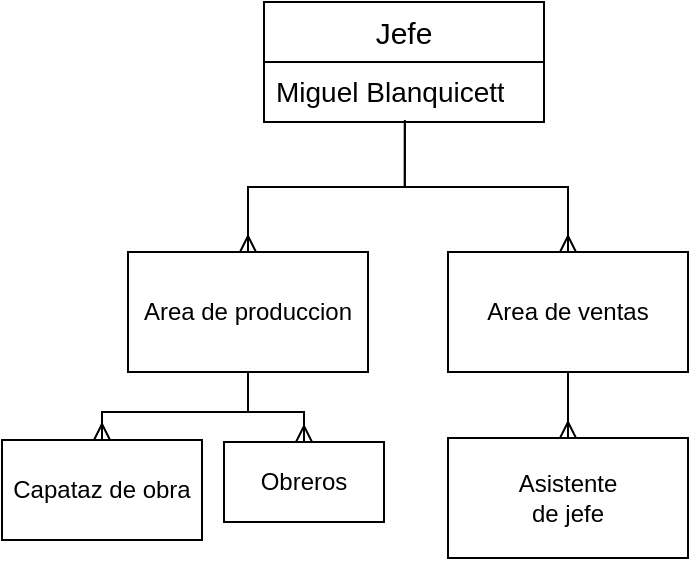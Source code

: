 <mxfile version="21.4.0" type="github">
  <diagram id="R2lEEEUBdFMjLlhIrx00" name="Page-1">
    <mxGraphModel dx="794" dy="345" grid="1" gridSize="10" guides="1" tooltips="1" connect="1" arrows="1" fold="1" page="1" pageScale="1" pageWidth="850" pageHeight="1100" math="0" shadow="0" extFonts="Permanent Marker^https://fonts.googleapis.com/css?family=Permanent+Marker">
      <root>
        <mxCell id="0" />
        <mxCell id="1" parent="0" />
        <mxCell id="fd2rfv2mPa3jeMTykctJ-2" value="&lt;font style=&quot;font-size: 15px;&quot;&gt;Jefe&lt;/font&gt;" style="swimlane;fontStyle=0;childLayout=stackLayout;horizontal=1;startSize=30;horizontalStack=0;resizeParent=1;resizeParentMax=0;resizeLast=0;collapsible=1;marginBottom=0;whiteSpace=wrap;html=1;" vertex="1" parent="1">
          <mxGeometry x="407" y="201" width="140" height="60" as="geometry">
            <mxRectangle x="394" y="190" width="90" height="30" as="alternateBounds" />
          </mxGeometry>
        </mxCell>
        <mxCell id="fd2rfv2mPa3jeMTykctJ-3" value="Miguel Blanquicett" style="text;strokeColor=none;fillColor=none;align=left;verticalAlign=middle;spacingLeft=4;spacingRight=4;overflow=hidden;points=[[0,0.5],[1,0.5]];portConstraint=eastwest;rotatable=0;whiteSpace=wrap;html=1;fontSize=14;" vertex="1" parent="fd2rfv2mPa3jeMTykctJ-2">
          <mxGeometry y="30" width="140" height="30" as="geometry" />
        </mxCell>
        <mxCell id="fd2rfv2mPa3jeMTykctJ-19" value="" style="edgeStyle=orthogonalEdgeStyle;rounded=0;orthogonalLoop=1;jettySize=auto;html=1;endArrow=ERmany;endFill=0;" edge="1" parent="1" source="fd2rfv2mPa3jeMTykctJ-18" target="fd2rfv2mPa3jeMTykctJ-8">
          <mxGeometry relative="1" as="geometry" />
        </mxCell>
        <mxCell id="fd2rfv2mPa3jeMTykctJ-8" value="Capataz de obra" style="rounded=0;whiteSpace=wrap;html=1;" vertex="1" parent="1">
          <mxGeometry x="276" y="420" width="100" height="50" as="geometry" />
        </mxCell>
        <mxCell id="fd2rfv2mPa3jeMTykctJ-12" value="Obreros" style="whiteSpace=wrap;html=1;rounded=0;" vertex="1" parent="1">
          <mxGeometry x="387" y="421" width="80" height="40" as="geometry" />
        </mxCell>
        <mxCell id="fd2rfv2mPa3jeMTykctJ-31" style="edgeStyle=orthogonalEdgeStyle;rounded=0;orthogonalLoop=1;jettySize=auto;html=1;endArrow=ERmany;endFill=0;" edge="1" parent="1" source="fd2rfv2mPa3jeMTykctJ-18" target="fd2rfv2mPa3jeMTykctJ-12">
          <mxGeometry relative="1" as="geometry" />
        </mxCell>
        <mxCell id="fd2rfv2mPa3jeMTykctJ-18" value="Area de produccion" style="whiteSpace=wrap;html=1;rounded=0;" vertex="1" parent="1">
          <mxGeometry x="339" y="326" width="120" height="60" as="geometry" />
        </mxCell>
        <mxCell id="fd2rfv2mPa3jeMTykctJ-24" value="&lt;div&gt;Asistente&lt;/div&gt;&lt;div&gt;de jefe&lt;br&gt;&lt;/div&gt;" style="rounded=0;whiteSpace=wrap;html=1;" vertex="1" parent="1">
          <mxGeometry x="499" y="419" width="120" height="60" as="geometry" />
        </mxCell>
        <mxCell id="fd2rfv2mPa3jeMTykctJ-22" style="edgeStyle=orthogonalEdgeStyle;rounded=0;orthogonalLoop=1;jettySize=auto;html=1;exitX=0.503;exitY=0.967;exitDx=0;exitDy=0;exitPerimeter=0;endArrow=ERmany;endFill=0;" edge="1" parent="1" source="fd2rfv2mPa3jeMTykctJ-3" target="fd2rfv2mPa3jeMTykctJ-18">
          <mxGeometry relative="1" as="geometry" />
        </mxCell>
        <mxCell id="fd2rfv2mPa3jeMTykctJ-32" style="edgeStyle=orthogonalEdgeStyle;rounded=0;orthogonalLoop=1;jettySize=auto;html=1;endArrow=ERmany;endFill=0;" edge="1" parent="1" source="fd2rfv2mPa3jeMTykctJ-27" target="fd2rfv2mPa3jeMTykctJ-24">
          <mxGeometry relative="1" as="geometry" />
        </mxCell>
        <mxCell id="fd2rfv2mPa3jeMTykctJ-27" value="Area de ventas" style="rounded=0;whiteSpace=wrap;html=1;" vertex="1" parent="1">
          <mxGeometry x="499" y="326" width="120" height="60" as="geometry" />
        </mxCell>
        <mxCell id="fd2rfv2mPa3jeMTykctJ-29" style="edgeStyle=orthogonalEdgeStyle;rounded=0;orthogonalLoop=1;jettySize=auto;html=1;exitX=0.503;exitY=1;exitDx=0;exitDy=0;exitPerimeter=0;endArrow=ERmany;endFill=0;" edge="1" parent="1" source="fd2rfv2mPa3jeMTykctJ-3" target="fd2rfv2mPa3jeMTykctJ-27">
          <mxGeometry relative="1" as="geometry" />
        </mxCell>
      </root>
    </mxGraphModel>
  </diagram>
</mxfile>
